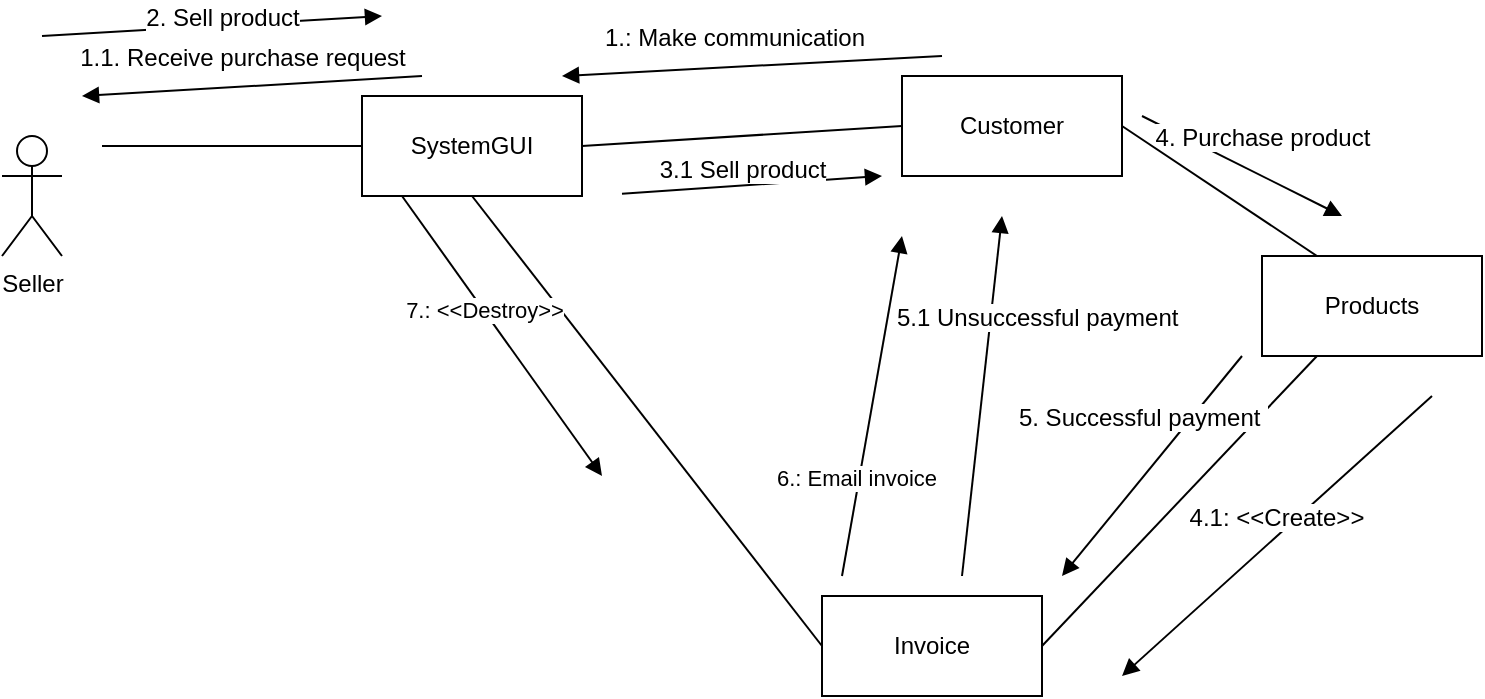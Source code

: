 <mxfile version="21.7.5" type="onedrive">
  <diagram name="Page-1" id="fYmfcXKY4P4R8dlCOwFo">
    <mxGraphModel grid="1" page="1" gridSize="10" guides="1" tooltips="1" connect="1" arrows="1" fold="1" pageScale="1" pageWidth="827" pageHeight="1169" math="0" shadow="0">
      <root>
        <mxCell id="0" />
        <mxCell id="1" parent="0" />
        <mxCell id="g0Y6cTcdEiuvwDdQwqkj-1" value="Seller" style="shape=umlActor;verticalLabelPosition=bottom;verticalAlign=top;html=1;" vertex="1" parent="1">
          <mxGeometry x="30" y="340" width="30" height="60" as="geometry" />
        </mxCell>
        <mxCell id="g0Y6cTcdEiuvwDdQwqkj-2" value="SystemGUI" style="html=1;whiteSpace=wrap;" vertex="1" parent="1">
          <mxGeometry x="210" y="320" width="110" height="50" as="geometry" />
        </mxCell>
        <mxCell id="g0Y6cTcdEiuvwDdQwqkj-3" value="Products" style="html=1;whiteSpace=wrap;" vertex="1" parent="1">
          <mxGeometry x="660" y="400" width="110" height="50" as="geometry" />
        </mxCell>
        <mxCell id="g0Y6cTcdEiuvwDdQwqkj-4" value="Customer" style="html=1;whiteSpace=wrap;" vertex="1" parent="1">
          <mxGeometry x="480" y="310" width="110" height="50" as="geometry" />
        </mxCell>
        <mxCell id="g0Y6cTcdEiuvwDdQwqkj-6" value="Invoice" style="html=1;whiteSpace=wrap;" vertex="1" parent="1">
          <mxGeometry x="440" y="570" width="110" height="50" as="geometry" />
        </mxCell>
        <mxCell id="g0Y6cTcdEiuvwDdQwqkj-8" value="" style="endArrow=none;html=1;rounded=0;entryX=0;entryY=0.5;entryDx=0;entryDy=0;" edge="1" parent="1" target="g0Y6cTcdEiuvwDdQwqkj-2">
          <mxGeometry width="50" height="50" relative="1" as="geometry">
            <mxPoint x="80" y="345" as="sourcePoint" />
            <mxPoint x="340" y="370" as="targetPoint" />
          </mxGeometry>
        </mxCell>
        <mxCell id="g0Y6cTcdEiuvwDdQwqkj-9" value="6.: Email invoice" style="html=1;verticalAlign=bottom;endArrow=block;curved=0;rounded=0;" edge="1" parent="1">
          <mxGeometry x="-0.529" width="80" relative="1" as="geometry">
            <mxPoint x="450" y="560" as="sourcePoint" />
            <mxPoint x="480" y="390" as="targetPoint" />
            <mxPoint as="offset" />
          </mxGeometry>
        </mxCell>
        <mxCell id="g0Y6cTcdEiuvwDdQwqkj-10" value="" style="endArrow=none;html=1;rounded=0;exitX=1;exitY=0.5;exitDx=0;exitDy=0;entryX=0;entryY=0.5;entryDx=0;entryDy=0;" edge="1" parent="1" source="g0Y6cTcdEiuvwDdQwqkj-2" target="g0Y6cTcdEiuvwDdQwqkj-4">
          <mxGeometry width="50" height="50" relative="1" as="geometry">
            <mxPoint x="320" y="380" as="sourcePoint" />
            <mxPoint x="370" y="330" as="targetPoint" />
          </mxGeometry>
        </mxCell>
        <mxCell id="g0Y6cTcdEiuvwDdQwqkj-11" value="&lt;font style=&quot;font-size: 12px;&quot;&gt;1.1. Receive purchase request&lt;/font&gt;" style="html=1;verticalAlign=bottom;endArrow=block;curved=0;rounded=0;" edge="1" parent="1">
          <mxGeometry x="0.055" y="-5" width="80" relative="1" as="geometry">
            <mxPoint x="240" y="310" as="sourcePoint" />
            <mxPoint x="70" y="320" as="targetPoint" />
            <mxPoint as="offset" />
          </mxGeometry>
        </mxCell>
        <mxCell id="g0Y6cTcdEiuvwDdQwqkj-12" value="&lt;font style=&quot;font-size: 12px;&quot;&gt;4. Purchase product&lt;/font&gt;" style="html=1;verticalAlign=bottom;endArrow=block;curved=0;rounded=0;" edge="1" parent="1">
          <mxGeometry x="0.12" y="9" width="80" relative="1" as="geometry">
            <mxPoint x="600" y="330" as="sourcePoint" />
            <mxPoint x="700" y="380" as="targetPoint" />
            <mxPoint as="offset" />
          </mxGeometry>
        </mxCell>
        <mxCell id="g0Y6cTcdEiuvwDdQwqkj-13" value="" style="endArrow=none;html=1;rounded=0;entryX=1;entryY=0.5;entryDx=0;entryDy=0;exitX=0.25;exitY=0;exitDx=0;exitDy=0;" edge="1" parent="1" source="g0Y6cTcdEiuvwDdQwqkj-3" target="g0Y6cTcdEiuvwDdQwqkj-4">
          <mxGeometry width="50" height="50" relative="1" as="geometry">
            <mxPoint x="460" y="510" as="sourcePoint" />
            <mxPoint x="510" y="460" as="targetPoint" />
          </mxGeometry>
        </mxCell>
        <mxCell id="g0Y6cTcdEiuvwDdQwqkj-14" value="" style="endArrow=none;html=1;rounded=0;entryX=0.25;entryY=1;entryDx=0;entryDy=0;exitX=1;exitY=0.5;exitDx=0;exitDy=0;" edge="1" parent="1" source="g0Y6cTcdEiuvwDdQwqkj-6" target="g0Y6cTcdEiuvwDdQwqkj-3">
          <mxGeometry width="50" height="50" relative="1" as="geometry">
            <mxPoint x="460" y="510" as="sourcePoint" />
            <mxPoint x="510" y="460" as="targetPoint" />
          </mxGeometry>
        </mxCell>
        <mxCell id="g0Y6cTcdEiuvwDdQwqkj-15" value="" style="endArrow=none;html=1;rounded=0;entryX=0;entryY=0.5;entryDx=0;entryDy=0;exitX=0.5;exitY=1;exitDx=0;exitDy=0;" edge="1" parent="1" source="g0Y6cTcdEiuvwDdQwqkj-2" target="g0Y6cTcdEiuvwDdQwqkj-6">
          <mxGeometry width="50" height="50" relative="1" as="geometry">
            <mxPoint x="460" y="510" as="sourcePoint" />
            <mxPoint x="510" y="460" as="targetPoint" />
          </mxGeometry>
        </mxCell>
        <mxCell id="g0Y6cTcdEiuvwDdQwqkj-16" value="&lt;font style=&quot;font-size: 12px;&quot;&gt;4.1: &amp;lt;&amp;lt;Create&amp;gt;&amp;gt;&lt;/font&gt;" style="html=1;verticalAlign=bottom;endArrow=block;curved=0;rounded=0;exitX=0.5;exitY=1;exitDx=0;exitDy=0;" edge="1" parent="1">
          <mxGeometry width="80" relative="1" as="geometry">
            <mxPoint x="745" y="470" as="sourcePoint" />
            <mxPoint x="590" y="610" as="targetPoint" />
          </mxGeometry>
        </mxCell>
        <mxCell id="g0Y6cTcdEiuvwDdQwqkj-18" value="&lt;font style=&quot;font-size: 12px;&quot;&gt;1.: Make communication&lt;/font&gt;" style="html=1;verticalAlign=bottom;endArrow=block;curved=0;rounded=0;" edge="1" parent="1">
          <mxGeometry x="0.086" y="-5" width="80" relative="1" as="geometry">
            <mxPoint x="500" y="300" as="sourcePoint" />
            <mxPoint x="310" y="310" as="targetPoint" />
            <mxPoint as="offset" />
          </mxGeometry>
        </mxCell>
        <mxCell id="g0Y6cTcdEiuvwDdQwqkj-19" value="7.: &amp;lt;&amp;lt;Destroy&amp;gt;&amp;gt;" style="html=1;verticalAlign=bottom;endArrow=block;curved=0;rounded=0;" edge="1" parent="1">
          <mxGeometry x="-0.095" y="-5" width="80" relative="1" as="geometry">
            <mxPoint x="230" y="370" as="sourcePoint" />
            <mxPoint x="330" y="510" as="targetPoint" />
            <mxPoint as="offset" />
          </mxGeometry>
        </mxCell>
        <mxCell id="g0Y6cTcdEiuvwDdQwqkj-20" value="&lt;font style=&quot;font-size: 12px;&quot;&gt;2. Sell product&lt;/font&gt;" style="html=1;verticalAlign=bottom;endArrow=block;curved=0;rounded=0;" edge="1" parent="1">
          <mxGeometry x="0.055" y="-5" width="80" relative="1" as="geometry">
            <mxPoint x="50" y="290" as="sourcePoint" />
            <mxPoint x="220" y="280" as="targetPoint" />
            <mxPoint as="offset" />
          </mxGeometry>
        </mxCell>
        <mxCell id="g0Y6cTcdEiuvwDdQwqkj-21" value="&lt;font style=&quot;font-size: 12px;&quot;&gt;3.1 Sell product&lt;/font&gt;" style="html=1;verticalAlign=bottom;endArrow=block;curved=0;rounded=0;" edge="1" parent="1">
          <mxGeometry x="-0.077" y="-1" width="80" relative="1" as="geometry">
            <mxPoint x="340" y="368.82" as="sourcePoint" />
            <mxPoint x="470" y="360" as="targetPoint" />
            <mxPoint as="offset" />
          </mxGeometry>
        </mxCell>
        <mxCell id="g0Y6cTcdEiuvwDdQwqkj-22" value="&lt;font style=&quot;font-size: 12px;&quot;&gt;5. Successful payment&amp;nbsp;&lt;/font&gt;" style="html=1;verticalAlign=bottom;endArrow=block;curved=0;rounded=0;" edge="1" parent="1">
          <mxGeometry x="-0.119" y="-13" width="80" relative="1" as="geometry">
            <mxPoint x="650" y="450" as="sourcePoint" />
            <mxPoint x="560" y="560" as="targetPoint" />
            <mxPoint as="offset" />
          </mxGeometry>
        </mxCell>
        <mxCell id="g0Y6cTcdEiuvwDdQwqkj-24" value="&lt;font style=&quot;font-size: 12px;&quot;&gt;5.1 Unsuccessful payment&amp;nbsp;&lt;/font&gt;" style="html=1;verticalAlign=bottom;endArrow=block;curved=0;rounded=0;" edge="1" parent="1">
          <mxGeometry x="0.366" y="-27" width="80" relative="1" as="geometry">
            <mxPoint x="510" y="560" as="sourcePoint" />
            <mxPoint x="530" y="380" as="targetPoint" />
            <mxPoint x="-1" as="offset" />
          </mxGeometry>
        </mxCell>
      </root>
    </mxGraphModel>
  </diagram>
</mxfile>
